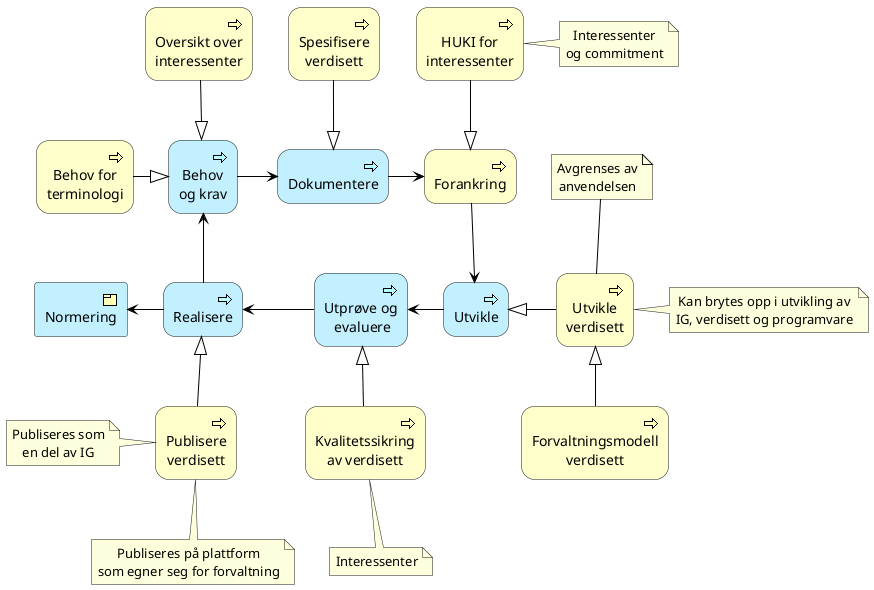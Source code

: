 @startuml
!include <archimate/Archimate>
sprite $bProduct jar:archimate/business-product

archimate #Application "Behov\nog krav" as behov<<application-process>>
archimate #Business "Oversikt over\ninteressenter" as interessent<<business-process>>
archimate #Business "Behov for\nterminologi" as terminologib<<business-process>>
archimate #Application "Dokumentere" as dokumentere<<application-process>>
archimate #Business "Spesifisere\nverdisett" as spesifisere<<business-process>>
archimate #Business "Forankring" as forankring<<business-process>>
archimate #Business "HUKI for\ninteressenter" as interessenter<<business-process>>
archimate #Application "Utvikle" as utvikle<<application-process>>
'archimate #Business "Implementere\nprogramvare" as programvare<<business-process>>
archimate #Business "Utvikle\nverdisett" as uverdisett<<business-process>>
archimate #Business "Forvaltningsmodell\nverdisett" as forvaltningsmod<<business-process>>
archimate #Application "Utprøve og\n evaluere" as utprøve<<application-process>>
archimate #Business "Kvalitetssikring\nav verdisett" as kvalitetssikre<<business-process>>
archimate #Application "Realisere" as realisere<<application-process>>
'archimate #Business "Publisere" as publisere<<business-process>>
archimate #Business "Publisere\nverdisett" as pverdisett<<business-process>>
rectangle "Normering" as normering <<$bProduct>> #Application

note "Interessenter \nog commitment" as int
note "Interessenter" as int2
note "Publiseres som\nen del av IG" as pub2
note "Publiseres på plattform\nsom egner seg for forvaltning" as pub
note "Avgrenses av\nanvendelsen" as utv
note "Kan brytes opp i utvikling av\nIG, verdisett og programvare" as utv2

'archimate #Business "Forvaltning" as forvaltning<<business-process>>

behov  <|-up- interessent
behov <|-left- terminologib
dokumentere <|-up- spesifisere
utvikle <|-right- uverdisett
forvaltningsmod -up-|> uverdisett
realisere <|-down- pverdisett
utprøve <|-- kvalitetssikre
forankring <|-up- interessenter

behov -> dokumentere
dokumentere -> forankring
forankring --> utvikle
utvikle -left-> utprøve
utprøve -left-> realisere
realisere -up-> behov
realisere -left-> normering

'realisere -down-> forvaltning

interessenter .right. int
kvalitetssikre .down. int2
pverdisett .down. pub
pverdisett -left- pub2 
'pub2 .up[hidden]. terminologib
forankring -right[hidden]- utv
uverdisett -up- utv
uverdisett -right- utv2

@enduml